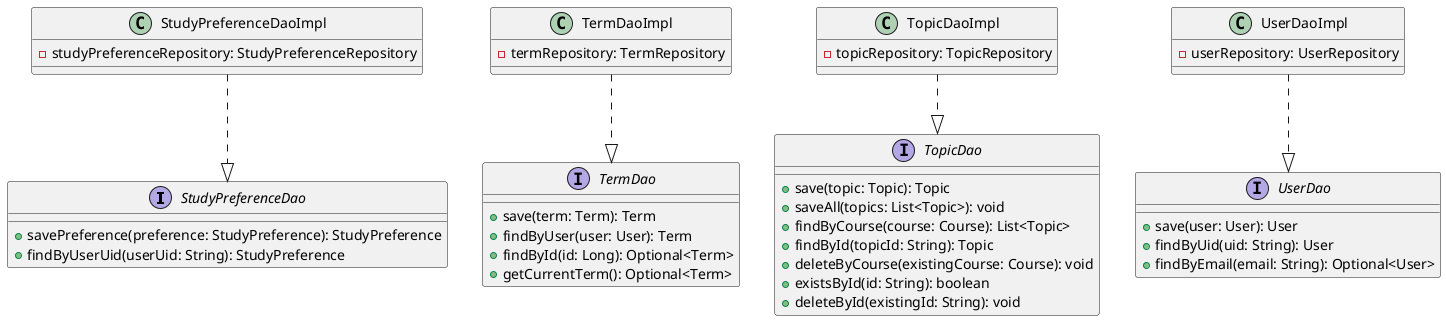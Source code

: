 @startuml

interface StudyPreferenceDao {
    +savePreference(preference: StudyPreference): StudyPreference
    +findByUserUid(userUid: String): StudyPreference
}

interface TermDao {
    +save(term: Term): Term
    +findByUser(user: User): Term
    +findById(id: Long): Optional<Term>
    +getCurrentTerm(): Optional<Term>
}

interface TopicDao {
    +save(topic: Topic): Topic
    +saveAll(topics: List<Topic>): void
    +findByCourse(course: Course): List<Topic>
    +findById(topicId: String): Topic
    +deleteByCourse(existingCourse: Course): void
    +existsById(id: String): boolean
    +deleteById(existingId: String): void
}

interface UserDao {
    +save(user: User): User
    +findByUid(uid: String): User
    +findByEmail(email: String): Optional<User>
}

' === DAO IMPLEMENTATIONS ===

class StudyPreferenceDaoImpl {
    - studyPreferenceRepository: StudyPreferenceRepository
}
class TermDaoImpl {
    - termRepository: TermRepository
}
class TopicDaoImpl {
    - topicRepository: TopicRepository
}
class UserDaoImpl {
    - userRepository: UserRepository
}

' === RELATIONSHIPS ===
StudyPreferenceDaoImpl ..|> StudyPreferenceDao
TermDaoImpl ..|> TermDao
TopicDaoImpl ..|> TopicDao
UserDaoImpl ..|> UserDao

@enduml

@startuml

' === DAO INTERFACES ===

interface AssignmentDao {
    +save(assignment: Assignment): void
    +saveAll(assignments: List<Assignment>): void
    +findByCourse(course: Course): List<Assignment>
    +deleteByCourse(existingCourse: Course): void
    +existsById(id: String): boolean
    +findById(id: String): Assignment
    +deleteAll(values: Collection<Assignment>): void
    +delete(existingAssignment: Assignment): void
}

interface AvailabilityDao {
    +save(availability: Availability): Availability
    +saveAll(availabilities: List<Availability>): void
    +findByUser(user: User): List<Availability>
    +deleteByUser(user: User): void
}

interface CourseDao {
    +save(course: Course): Course
    +saveAll(courses: List<Course>): void
    +findByTerm(term: Term): List<Course>
    +findById(courseId: Long): Course
    +delete(existingCourse: Course): void
    +flush(): void
}

interface ExamDao {
    +save(exam: Exam): void
    +saveAll(exams: List<Exam>): void
    +findByCourse(course: Course): List<Exam>
    +deleteByCourse(existingCourse: Course): void
    +existsById(id: String): boolean
    +findById(id: String): Exam
    +deleteAll(values: Collection<Exam>): void
    +delete(existingExam: Exam): void
}

interface ScheduleDao {
    +findByUser(user: User): List<Schedule>
    +save(schedule: Schedule): Schedule
}

class AssignmentDaoImpl {
    - assignmentRepository: AssignmentRepository
}
class AvailabilityDaoImpl {
    - availabilityRepository: AvailabilityRepository
}
class CourseDaoImpl {
    - courseRepository: CourseRepository
}
class ExamDaoImpl {
    - examRepository: ExamRepository
}
class ScheduleDaoImpl {
    - scheduleRepository: ScheduleRepository
}

AssignmentDaoImpl ..|> AssignmentDao
AvailabilityDaoImpl ..|> AvailabilityDao
CourseDaoImpl ..|> CourseDao
ExamDaoImpl ..|> ExamDao
ScheduleDaoImpl ..|> ScheduleDao

@enduml